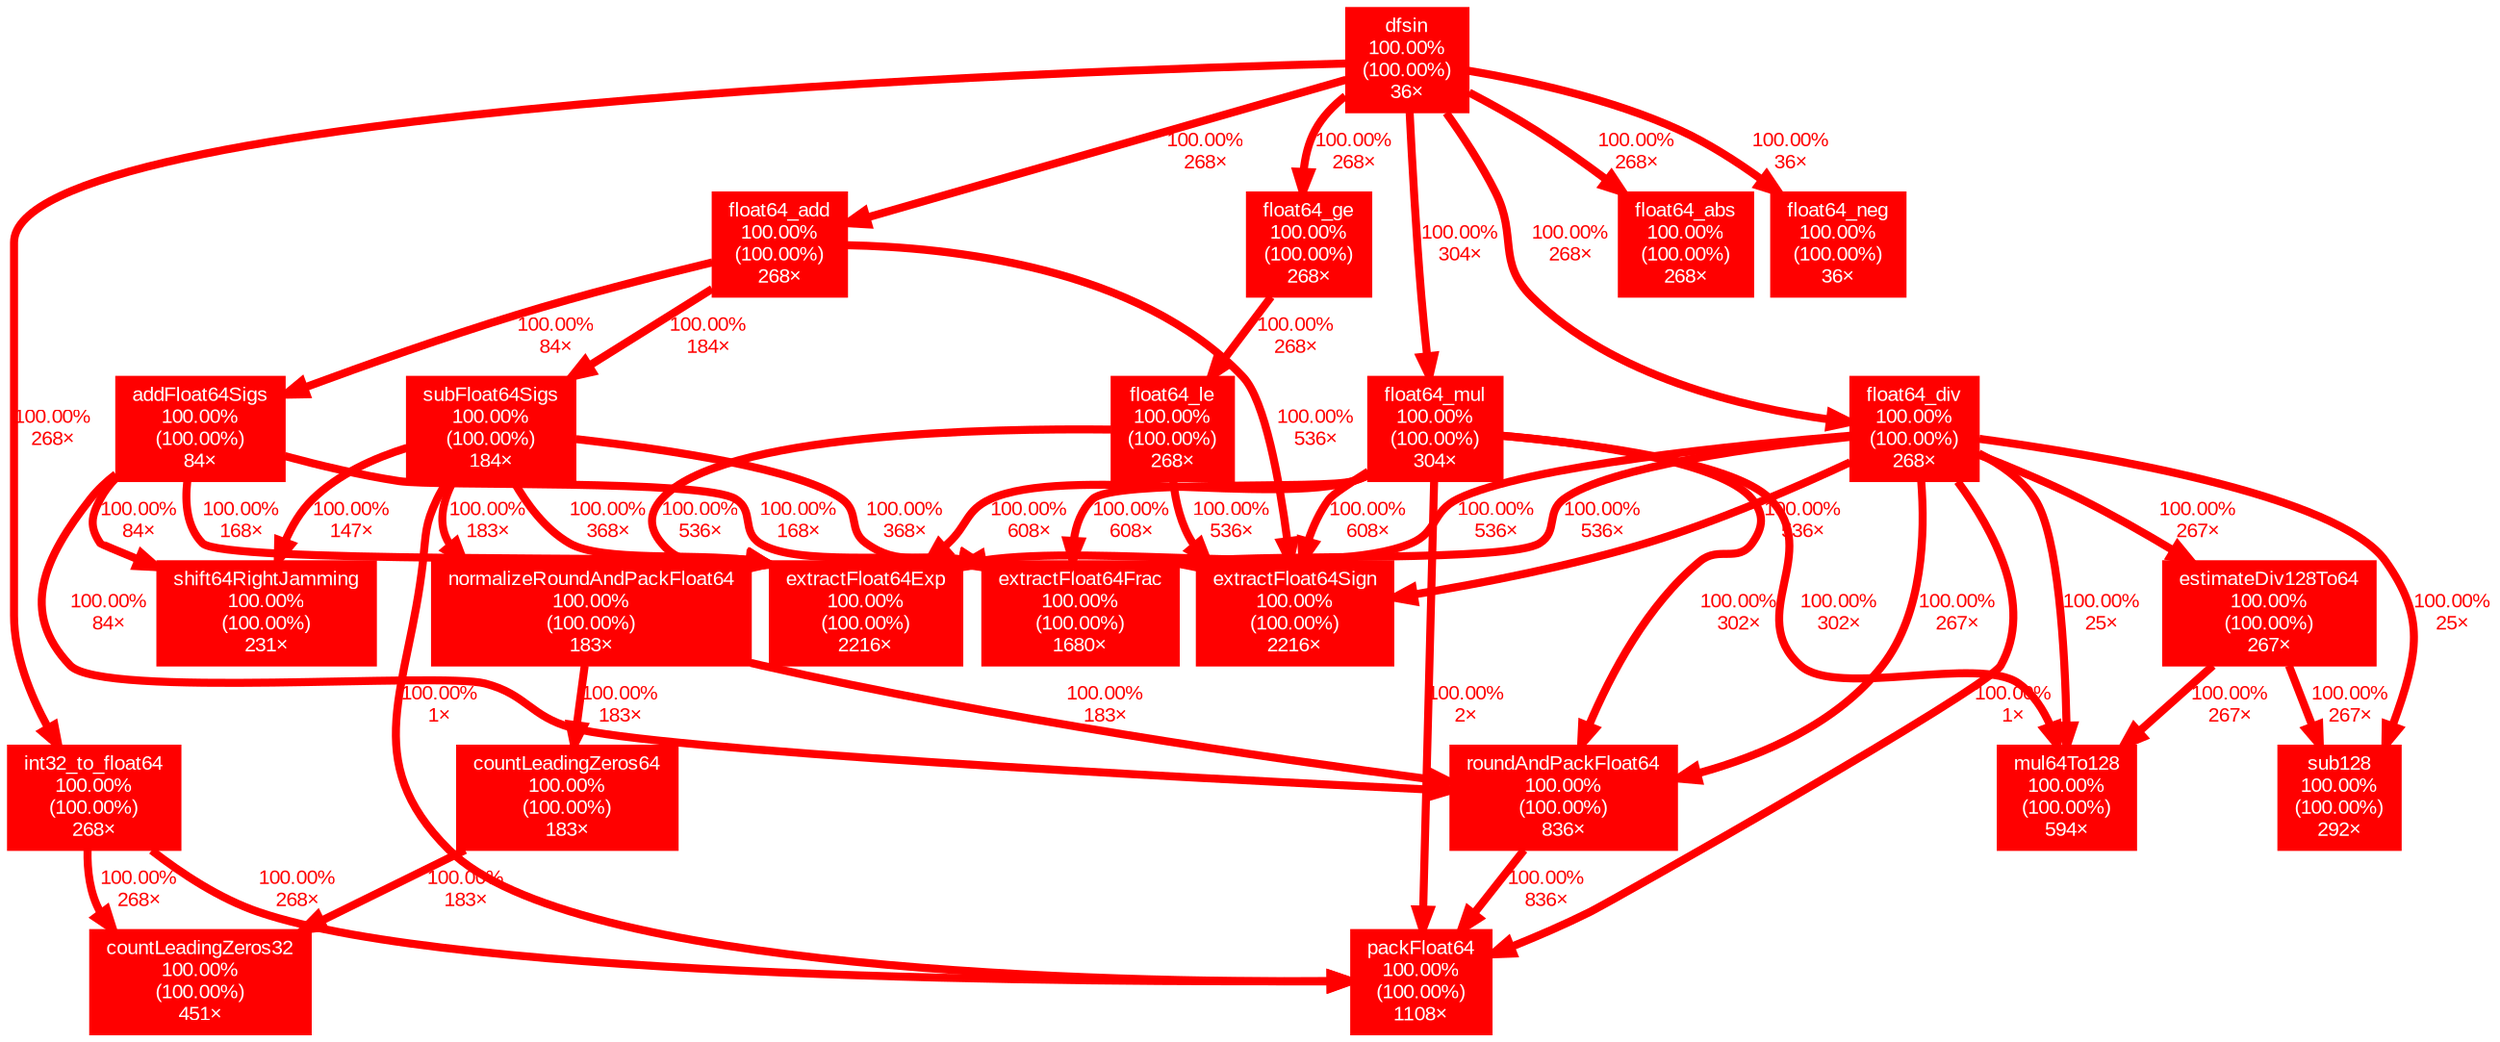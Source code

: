 digraph {
	graph [fontname=Arial, nodesep=0.125, ranksep=0.25];
	node [fontcolor=white, fontname=Arial, height=0, shape=box, style=filled, width=0];
	edge [fontname=Arial];
	1 [color="#ff0000", fontcolor="#ffffff", fontsize="10.00", label="extractFloat64Exp\n100.00%\n(100.00%)\n2216×"];
	2 [color="#ff0000", fontcolor="#ffffff", fontsize="10.00", label="extractFloat64Sign\n100.00%\n(100.00%)\n2216×"];
	3 [color="#ff0000", fontcolor="#ffffff", fontsize="10.00", label="extractFloat64Frac\n100.00%\n(100.00%)\n1680×"];
	4 [color="#ff0000", fontcolor="#ffffff", fontsize="10.00", label="packFloat64\n100.00%\n(100.00%)\n1108×"];
	5 [color="#ff0000", fontcolor="#ffffff", fontsize="10.00", label="roundAndPackFloat64\n100.00%\n(100.00%)\n836×"];
	5 -> 4 [arrowsize="1.00", color="#ff0000", fontcolor="#ff0000", fontsize="10.00", label="100.00%\n836×", labeldistance="4.00", penwidth="4.00"];
	6 [color="#ff0000", fontcolor="#ffffff", fontsize="10.00", label="mul64To128\n100.00%\n(100.00%)\n594×"];
	7 [color="#ff0000", fontcolor="#ffffff", fontsize="10.00", label="countLeadingZeros32\n100.00%\n(100.00%)\n451×"];
	8 [color="#ff0000", fontcolor="#ffffff", fontsize="10.00", label="float64_mul\n100.00%\n(100.00%)\n304×"];
	8 -> 1 [arrowsize="1.00", color="#ff0000", fontcolor="#ff0000", fontsize="10.00", label="100.00%\n608×", labeldistance="4.00", penwidth="4.00"];
	8 -> 2 [arrowsize="1.00", color="#ff0000", fontcolor="#ff0000", fontsize="10.00", label="100.00%\n608×", labeldistance="4.00", penwidth="4.00"];
	8 -> 3 [arrowsize="1.00", color="#ff0000", fontcolor="#ff0000", fontsize="10.00", label="100.00%\n608×", labeldistance="4.00", penwidth="4.00"];
	8 -> 4 [arrowsize="1.00", color="#ff0000", fontcolor="#ff0000", fontsize="10.00", label="100.00%\n2×", labeldistance="4.00", penwidth="4.00"];
	8 -> 5 [arrowsize="1.00", color="#ff0000", fontcolor="#ff0000", fontsize="10.00", label="100.00%\n302×", labeldistance="4.00", penwidth="4.00"];
	8 -> 6 [arrowsize="1.00", color="#ff0000", fontcolor="#ff0000", fontsize="10.00", label="100.00%\n302×", labeldistance="4.00", penwidth="4.00"];
	9 [color="#ff0000", fontcolor="#ffffff", fontsize="10.00", label="sub128\n100.00%\n(100.00%)\n292×"];
	10 [color="#ff0000", fontcolor="#ffffff", fontsize="10.00", label="float64_abs\n100.00%\n(100.00%)\n268×"];
	11 [color="#ff0000", fontcolor="#ffffff", fontsize="10.00", label="float64_add\n100.00%\n(100.00%)\n268×"];
	11 -> 2 [arrowsize="1.00", color="#ff0000", fontcolor="#ff0000", fontsize="10.00", label="100.00%\n536×", labeldistance="4.00", penwidth="4.00"];
	11 -> 18 [arrowsize="1.00", color="#ff0000", fontcolor="#ff0000", fontsize="10.00", label="100.00%\n184×", labeldistance="4.00", penwidth="4.00"];
	11 -> 21 [arrowsize="1.00", color="#ff0000", fontcolor="#ff0000", fontsize="10.00", label="100.00%\n84×", labeldistance="4.00", penwidth="4.00"];
	12 [color="#ff0000", fontcolor="#ffffff", fontsize="10.00", label="float64_div\n100.00%\n(100.00%)\n268×"];
	12 -> 1 [arrowsize="1.00", color="#ff0000", fontcolor="#ff0000", fontsize="10.00", label="100.00%\n536×", labeldistance="4.00", penwidth="4.00"];
	12 -> 2 [arrowsize="1.00", color="#ff0000", fontcolor="#ff0000", fontsize="10.00", label="100.00%\n536×", labeldistance="4.00", penwidth="4.00"];
	12 -> 3 [arrowsize="1.00", color="#ff0000", fontcolor="#ff0000", fontsize="10.00", label="100.00%\n536×", labeldistance="4.00", penwidth="4.00"];
	12 -> 4 [arrowsize="1.00", color="#ff0000", fontcolor="#ff0000", fontsize="10.00", label="100.00%\n1×", labeldistance="4.00", penwidth="4.00"];
	12 -> 5 [arrowsize="1.00", color="#ff0000", fontcolor="#ff0000", fontsize="10.00", label="100.00%\n267×", labeldistance="4.00", penwidth="4.00"];
	12 -> 6 [arrowsize="1.00", color="#ff0000", fontcolor="#ff0000", fontsize="10.00", label="100.00%\n25×", labeldistance="4.00", penwidth="4.00"];
	12 -> 9 [arrowsize="1.00", color="#ff0000", fontcolor="#ff0000", fontsize="10.00", label="100.00%\n25×", labeldistance="4.00", penwidth="4.00"];
	12 -> 16 [arrowsize="1.00", color="#ff0000", fontcolor="#ff0000", fontsize="10.00", label="100.00%\n267×", labeldistance="4.00", penwidth="4.00"];
	13 [color="#ff0000", fontcolor="#ffffff", fontsize="10.00", label="float64_ge\n100.00%\n(100.00%)\n268×"];
	13 -> 14 [arrowsize="1.00", color="#ff0000", fontcolor="#ff0000", fontsize="10.00", label="100.00%\n268×", labeldistance="4.00", penwidth="4.00"];
	14 [color="#ff0000", fontcolor="#ffffff", fontsize="10.00", label="float64_le\n100.00%\n(100.00%)\n268×"];
	14 -> 1 [arrowsize="1.00", color="#ff0000", fontcolor="#ff0000", fontsize="10.00", label="100.00%\n536×", labeldistance="4.00", penwidth="4.00"];
	14 -> 2 [arrowsize="1.00", color="#ff0000", fontcolor="#ff0000", fontsize="10.00", label="100.00%\n536×", labeldistance="4.00", penwidth="4.00"];
	15 [color="#ff0000", fontcolor="#ffffff", fontsize="10.00", label="int32_to_float64\n100.00%\n(100.00%)\n268×"];
	15 -> 4 [arrowsize="1.00", color="#ff0000", fontcolor="#ff0000", fontsize="10.00", label="100.00%\n268×", labeldistance="4.00", penwidth="4.00"];
	15 -> 7 [arrowsize="1.00", color="#ff0000", fontcolor="#ff0000", fontsize="10.00", label="100.00%\n268×", labeldistance="4.00", penwidth="4.00"];
	16 [color="#ff0000", fontcolor="#ffffff", fontsize="10.00", label="estimateDiv128To64\n100.00%\n(100.00%)\n267×"];
	16 -> 6 [arrowsize="1.00", color="#ff0000", fontcolor="#ff0000", fontsize="10.00", label="100.00%\n267×", labeldistance="4.00", penwidth="4.00"];
	16 -> 9 [arrowsize="1.00", color="#ff0000", fontcolor="#ff0000", fontsize="10.00", label="100.00%\n267×", labeldistance="4.00", penwidth="4.00"];
	17 [color="#ff0000", fontcolor="#ffffff", fontsize="10.00", label="shift64RightJamming\n100.00%\n(100.00%)\n231×"];
	18 [color="#ff0000", fontcolor="#ffffff", fontsize="10.00", label="subFloat64Sigs\n100.00%\n(100.00%)\n184×"];
	18 -> 1 [arrowsize="1.00", color="#ff0000", fontcolor="#ff0000", fontsize="10.00", label="100.00%\n368×", labeldistance="4.00", penwidth="4.00"];
	18 -> 3 [arrowsize="1.00", color="#ff0000", fontcolor="#ff0000", fontsize="10.00", label="100.00%\n368×", labeldistance="4.00", penwidth="4.00"];
	18 -> 4 [arrowsize="1.00", color="#ff0000", fontcolor="#ff0000", fontsize="10.00", label="100.00%\n1×", labeldistance="4.00", penwidth="4.00"];
	18 -> 17 [arrowsize="1.00", color="#ff0000", fontcolor="#ff0000", fontsize="10.00", label="100.00%\n147×", labeldistance="4.00", penwidth="4.00"];
	18 -> 20 [arrowsize="1.00", color="#ff0000", fontcolor="#ff0000", fontsize="10.00", label="100.00%\n183×", labeldistance="4.00", penwidth="4.00"];
	19 [color="#ff0000", fontcolor="#ffffff", fontsize="10.00", label="countLeadingZeros64\n100.00%\n(100.00%)\n183×"];
	19 -> 7 [arrowsize="1.00", color="#ff0000", fontcolor="#ff0000", fontsize="10.00", label="100.00%\n183×", labeldistance="4.00", penwidth="4.00"];
	20 [color="#ff0000", fontcolor="#ffffff", fontsize="10.00", label="normalizeRoundAndPackFloat64\n100.00%\n(100.00%)\n183×"];
	20 -> 5 [arrowsize="1.00", color="#ff0000", fontcolor="#ff0000", fontsize="10.00", label="100.00%\n183×", labeldistance="4.00", penwidth="4.00"];
	20 -> 19 [arrowsize="1.00", color="#ff0000", fontcolor="#ff0000", fontsize="10.00", label="100.00%\n183×", labeldistance="4.00", penwidth="4.00"];
	21 [color="#ff0000", fontcolor="#ffffff", fontsize="10.00", label="addFloat64Sigs\n100.00%\n(100.00%)\n84×"];
	21 -> 1 [arrowsize="1.00", color="#ff0000", fontcolor="#ff0000", fontsize="10.00", label="100.00%\n168×", labeldistance="4.00", penwidth="4.00"];
	21 -> 3 [arrowsize="1.00", color="#ff0000", fontcolor="#ff0000", fontsize="10.00", label="100.00%\n168×", labeldistance="4.00", penwidth="4.00"];
	21 -> 5 [arrowsize="1.00", color="#ff0000", fontcolor="#ff0000", fontsize="10.00", label="100.00%\n84×", labeldistance="4.00", penwidth="4.00"];
	21 -> 17 [arrowsize="1.00", color="#ff0000", fontcolor="#ff0000", fontsize="10.00", label="100.00%\n84×", labeldistance="4.00", penwidth="4.00"];
	22 [color="#ff0000", fontcolor="#ffffff", fontsize="10.00", label="dfsin\n100.00%\n(100.00%)\n36×"];
	22 -> 8 [arrowsize="1.00", color="#ff0000", fontcolor="#ff0000", fontsize="10.00", label="100.00%\n304×", labeldistance="4.00", penwidth="4.00"];
	22 -> 10 [arrowsize="1.00", color="#ff0000", fontcolor="#ff0000", fontsize="10.00", label="100.00%\n268×", labeldistance="4.00", penwidth="4.00"];
	22 -> 11 [arrowsize="1.00", color="#ff0000", fontcolor="#ff0000", fontsize="10.00", label="100.00%\n268×", labeldistance="4.00", penwidth="4.00"];
	22 -> 12 [arrowsize="1.00", color="#ff0000", fontcolor="#ff0000", fontsize="10.00", label="100.00%\n268×", labeldistance="4.00", penwidth="4.00"];
	22 -> 13 [arrowsize="1.00", color="#ff0000", fontcolor="#ff0000", fontsize="10.00", label="100.00%\n268×", labeldistance="4.00", penwidth="4.00"];
	22 -> 15 [arrowsize="1.00", color="#ff0000", fontcolor="#ff0000", fontsize="10.00", label="100.00%\n268×", labeldistance="4.00", penwidth="4.00"];
	22 -> 23 [arrowsize="1.00", color="#ff0000", fontcolor="#ff0000", fontsize="10.00", label="100.00%\n36×", labeldistance="4.00", penwidth="4.00"];
	23 [color="#ff0000", fontcolor="#ffffff", fontsize="10.00", label="float64_neg\n100.00%\n(100.00%)\n36×"];
}
